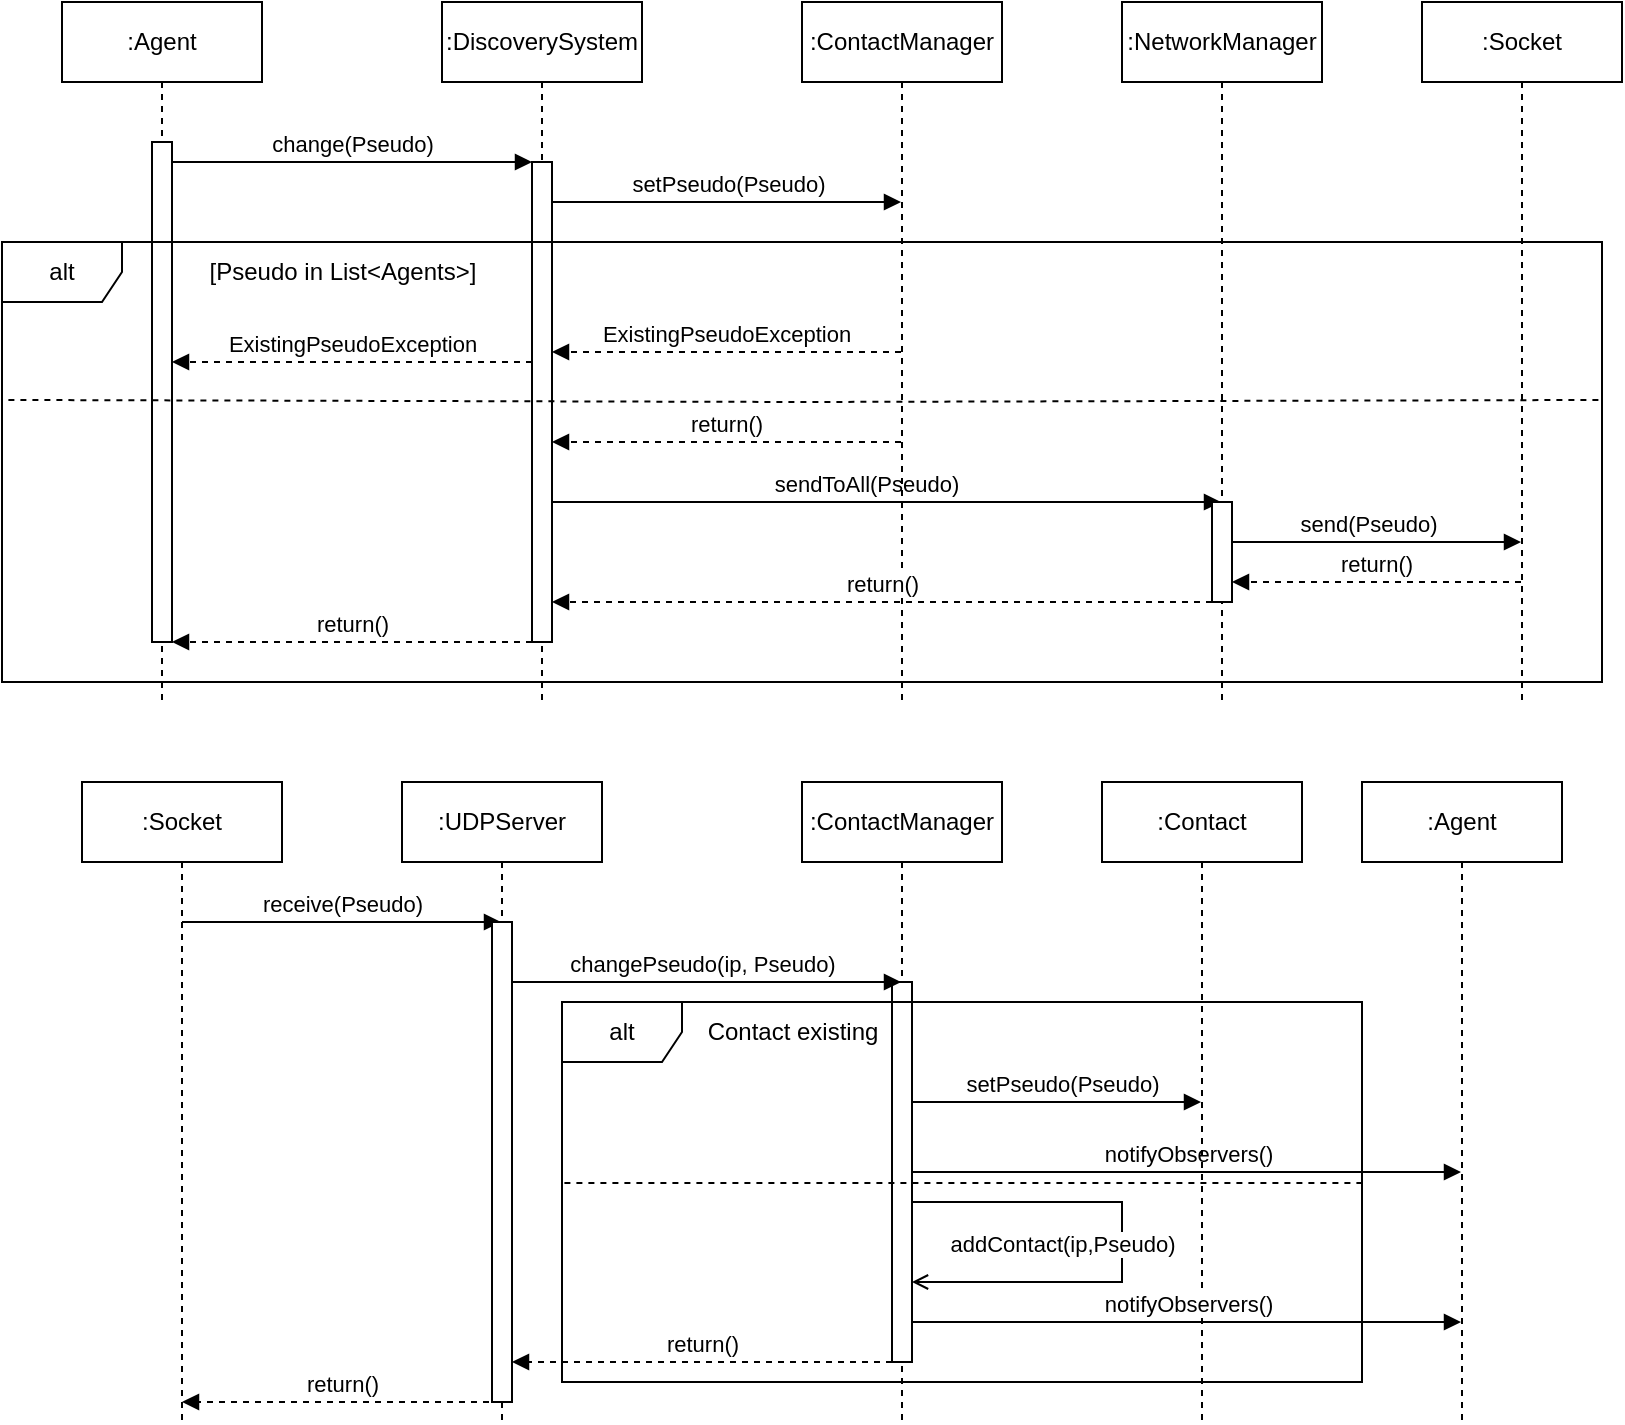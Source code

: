 <mxfile version="22.1.18" type="github">
  <diagram name="Page-1" id="2YBvvXClWsGukQMizWep">
    <mxGraphModel dx="1434" dy="732" grid="1" gridSize="10" guides="1" tooltips="1" connect="1" arrows="1" fold="1" page="1" pageScale="1" pageWidth="850" pageHeight="1100" math="0" shadow="0">
      <root>
        <mxCell id="0" />
        <mxCell id="1" parent="0" />
        <mxCell id="aM9ryv3xv72pqoxQDRHE-1" value=":Agent" style="shape=umlLifeline;perimeter=lifelinePerimeter;whiteSpace=wrap;html=1;container=0;dropTarget=0;collapsible=0;recursiveResize=0;outlineConnect=0;portConstraint=eastwest;newEdgeStyle={&quot;edgeStyle&quot;:&quot;elbowEdgeStyle&quot;,&quot;elbow&quot;:&quot;vertical&quot;,&quot;curved&quot;:0,&quot;rounded&quot;:0};" parent="1" vertex="1">
          <mxGeometry x="40" y="40" width="100" height="350" as="geometry" />
        </mxCell>
        <mxCell id="aM9ryv3xv72pqoxQDRHE-2" value="" style="html=1;points=[];perimeter=orthogonalPerimeter;outlineConnect=0;targetShapes=umlLifeline;portConstraint=eastwest;newEdgeStyle={&quot;edgeStyle&quot;:&quot;elbowEdgeStyle&quot;,&quot;elbow&quot;:&quot;vertical&quot;,&quot;curved&quot;:0,&quot;rounded&quot;:0};" parent="aM9ryv3xv72pqoxQDRHE-1" vertex="1">
          <mxGeometry x="45" y="70" width="10" height="250" as="geometry" />
        </mxCell>
        <mxCell id="aM9ryv3xv72pqoxQDRHE-5" value=":DiscoverySystem" style="shape=umlLifeline;perimeter=lifelinePerimeter;whiteSpace=wrap;html=1;container=0;dropTarget=0;collapsible=0;recursiveResize=0;outlineConnect=0;portConstraint=eastwest;newEdgeStyle={&quot;edgeStyle&quot;:&quot;elbowEdgeStyle&quot;,&quot;elbow&quot;:&quot;vertical&quot;,&quot;curved&quot;:0,&quot;rounded&quot;:0};" parent="1" vertex="1">
          <mxGeometry x="230" y="40" width="100" height="350" as="geometry" />
        </mxCell>
        <mxCell id="cc4XYzGoG_5n-Fmv61_O-27" value="" style="html=1;points=[];perimeter=orthogonalPerimeter;outlineConnect=0;targetShapes=umlLifeline;portConstraint=eastwest;newEdgeStyle={&quot;edgeStyle&quot;:&quot;elbowEdgeStyle&quot;,&quot;elbow&quot;:&quot;vertical&quot;,&quot;curved&quot;:0,&quot;rounded&quot;:0};" parent="aM9ryv3xv72pqoxQDRHE-5" vertex="1">
          <mxGeometry x="45" y="150" width="10" height="60" as="geometry" />
        </mxCell>
        <mxCell id="aM9ryv3xv72pqoxQDRHE-6" value="" style="html=1;points=[];perimeter=orthogonalPerimeter;outlineConnect=0;targetShapes=umlLifeline;portConstraint=eastwest;newEdgeStyle={&quot;edgeStyle&quot;:&quot;elbowEdgeStyle&quot;,&quot;elbow&quot;:&quot;vertical&quot;,&quot;curved&quot;:0,&quot;rounded&quot;:0};" parent="aM9ryv3xv72pqoxQDRHE-5" vertex="1">
          <mxGeometry x="45" y="80" width="10" height="240" as="geometry" />
        </mxCell>
        <mxCell id="aM9ryv3xv72pqoxQDRHE-7" value="change(Pseudo)" style="html=1;verticalAlign=bottom;endArrow=block;edgeStyle=elbowEdgeStyle;elbow=vertical;curved=0;rounded=0;" parent="1" source="aM9ryv3xv72pqoxQDRHE-2" target="aM9ryv3xv72pqoxQDRHE-6" edge="1">
          <mxGeometry relative="1" as="geometry">
            <mxPoint x="195" y="130" as="sourcePoint" />
            <Array as="points">
              <mxPoint x="180" y="120" />
            </Array>
          </mxGeometry>
        </mxCell>
        <mxCell id="cc4XYzGoG_5n-Fmv61_O-1" value=":Socket" style="shape=umlLifeline;perimeter=lifelinePerimeter;whiteSpace=wrap;html=1;container=0;dropTarget=0;collapsible=0;recursiveResize=0;outlineConnect=0;portConstraint=eastwest;newEdgeStyle={&quot;edgeStyle&quot;:&quot;elbowEdgeStyle&quot;,&quot;elbow&quot;:&quot;vertical&quot;,&quot;curved&quot;:0,&quot;rounded&quot;:0};" parent="1" vertex="1">
          <mxGeometry x="720" y="40" width="100" height="350" as="geometry" />
        </mxCell>
        <mxCell id="cc4XYzGoG_5n-Fmv61_O-3" value="sendToAll(Pseudo)" style="html=1;verticalAlign=bottom;endArrow=block;edgeStyle=elbowEdgeStyle;elbow=vertical;curved=0;rounded=0;" parent="1" edge="1">
          <mxGeometry x="-0.065" relative="1" as="geometry">
            <mxPoint x="285" y="290" as="sourcePoint" />
            <Array as="points">
              <mxPoint x="485" y="290" />
            </Array>
            <mxPoint x="619.5" y="290" as="targetPoint" />
            <mxPoint as="offset" />
          </mxGeometry>
        </mxCell>
        <mxCell id="cc4XYzGoG_5n-Fmv61_O-39" value="return()" style="html=1;verticalAlign=bottom;endArrow=block;edgeStyle=elbowEdgeStyle;elbow=vertical;curved=0;rounded=0;dashed=1;" parent="1" edge="1" target="YyPJEFvh9eZEHFCb_p-n-3" source="cc4XYzGoG_5n-Fmv61_O-1">
          <mxGeometry relative="1" as="geometry">
            <mxPoint x="762.5" y="330" as="sourcePoint" />
            <Array as="points">
              <mxPoint x="628" y="330" />
            </Array>
            <mxPoint x="477.5" y="330" as="targetPoint" />
          </mxGeometry>
        </mxCell>
        <mxCell id="cc4XYzGoG_5n-Fmv61_O-40" value="ExistingPseudoException" style="html=1;verticalAlign=bottom;endArrow=block;edgeStyle=elbowEdgeStyle;elbow=vertical;curved=0;rounded=0;dashed=1;" parent="1" edge="1" source="cc4XYzGoG_5n-Fmv61_O-27">
          <mxGeometry relative="1" as="geometry">
            <mxPoint x="385" y="220" as="sourcePoint" />
            <Array as="points">
              <mxPoint x="240" y="220" />
            </Array>
            <mxPoint x="95" y="220" as="targetPoint" />
          </mxGeometry>
        </mxCell>
        <mxCell id="cc4XYzGoG_5n-Fmv61_O-9" value="alt" style="shape=umlFrame;whiteSpace=wrap;html=1;pointerEvents=0;" parent="1" vertex="1">
          <mxGeometry x="10" y="160" width="800" height="220" as="geometry" />
        </mxCell>
        <mxCell id="cc4XYzGoG_5n-Fmv61_O-22" value="" style="endArrow=none;html=1;rounded=0;exitX=0.004;exitY=0.359;exitDx=0;exitDy=0;exitPerimeter=0;entryX=0.998;entryY=0.359;entryDx=0;entryDy=0;entryPerimeter=0;dashed=1;strokeWidth=1;" parent="1" source="cc4XYzGoG_5n-Fmv61_O-9" target="cc4XYzGoG_5n-Fmv61_O-9" edge="1">
          <mxGeometry width="50" height="50" relative="1" as="geometry">
            <mxPoint x="196.552" y="525" as="sourcePoint" />
            <mxPoint x="262.069" y="475" as="targetPoint" />
            <Array as="points">
              <mxPoint x="410" y="240" />
            </Array>
          </mxGeometry>
        </mxCell>
        <mxCell id="e0DODWWpl7K0-P-gAAIu-1" value="[Pseudo in List&amp;lt;Agents&amp;gt;]" style="text;html=1;align=center;verticalAlign=middle;resizable=0;points=[];autosize=1;strokeColor=none;fillColor=none;" parent="1" vertex="1">
          <mxGeometry x="100" y="160" width="160" height="30" as="geometry" />
        </mxCell>
        <mxCell id="e0DODWWpl7K0-P-gAAIu-2" value="" style="html=1;points=[];perimeter=orthogonalPerimeter;outlineConnect=0;targetShapes=umlLifeline;portConstraint=eastwest;newEdgeStyle={&quot;edgeStyle&quot;:&quot;elbowEdgeStyle&quot;,&quot;elbow&quot;:&quot;vertical&quot;,&quot;curved&quot;:0,&quot;rounded&quot;:0};" parent="1" vertex="1">
          <mxGeometry x="455" y="630" width="10" height="60" as="geometry" />
        </mxCell>
        <mxCell id="e0DODWWpl7K0-P-gAAIu-3" value=":Socket" style="shape=umlLifeline;perimeter=lifelinePerimeter;whiteSpace=wrap;html=1;container=0;dropTarget=0;collapsible=0;recursiveResize=0;outlineConnect=0;portConstraint=eastwest;newEdgeStyle={&quot;edgeStyle&quot;:&quot;elbowEdgeStyle&quot;,&quot;elbow&quot;:&quot;vertical&quot;,&quot;curved&quot;:0,&quot;rounded&quot;:0};" parent="1" vertex="1">
          <mxGeometry x="50" y="430" width="100" height="320" as="geometry" />
        </mxCell>
        <mxCell id="e0DODWWpl7K0-P-gAAIu-7" value="receive(Pseudo)" style="html=1;verticalAlign=bottom;endArrow=block;edgeStyle=elbowEdgeStyle;elbow=vertical;curved=0;rounded=0;" parent="1" source="e0DODWWpl7K0-P-gAAIu-3" target="YyPJEFvh9eZEHFCb_p-n-6" edge="1">
          <mxGeometry relative="1" as="geometry">
            <mxPoint x="205" y="520" as="sourcePoint" />
            <Array as="points">
              <mxPoint x="170" y="500" />
            </Array>
          </mxGeometry>
        </mxCell>
        <mxCell id="e0DODWWpl7K0-P-gAAIu-8" value=":ContactManager" style="shape=umlLifeline;perimeter=lifelinePerimeter;whiteSpace=wrap;html=1;container=0;dropTarget=0;collapsible=0;recursiveResize=0;outlineConnect=0;portConstraint=eastwest;newEdgeStyle={&quot;edgeStyle&quot;:&quot;elbowEdgeStyle&quot;,&quot;elbow&quot;:&quot;vertical&quot;,&quot;curved&quot;:0,&quot;rounded&quot;:0};" parent="1" vertex="1">
          <mxGeometry x="410" y="430" width="100" height="320" as="geometry" />
        </mxCell>
        <mxCell id="e0DODWWpl7K0-P-gAAIu-4" value="" style="html=1;points=[];perimeter=orthogonalPerimeter;outlineConnect=0;targetShapes=umlLifeline;portConstraint=eastwest;newEdgeStyle={&quot;edgeStyle&quot;:&quot;elbowEdgeStyle&quot;,&quot;elbow&quot;:&quot;vertical&quot;,&quot;curved&quot;:0,&quot;rounded&quot;:0};" parent="e0DODWWpl7K0-P-gAAIu-8" vertex="1">
          <mxGeometry x="45" y="100" width="10" height="190" as="geometry" />
        </mxCell>
        <mxCell id="e0DODWWpl7K0-P-gAAIu-9" value="changePseudo(ip, Pseudo)" style="html=1;verticalAlign=bottom;endArrow=block;edgeStyle=elbowEdgeStyle;elbow=vertical;curved=0;rounded=0;" parent="1" target="e0DODWWpl7K0-P-gAAIu-8" edge="1">
          <mxGeometry relative="1" as="geometry">
            <mxPoint x="259.75" y="530" as="sourcePoint" />
            <Array as="points">
              <mxPoint x="400.25" y="530" />
            </Array>
            <mxPoint x="460.25" y="531" as="targetPoint" />
          </mxGeometry>
        </mxCell>
        <mxCell id="e0DODWWpl7K0-P-gAAIu-18" value=":ContactManager" style="shape=umlLifeline;perimeter=lifelinePerimeter;whiteSpace=wrap;html=1;container=0;dropTarget=0;collapsible=0;recursiveResize=0;outlineConnect=0;portConstraint=eastwest;newEdgeStyle={&quot;edgeStyle&quot;:&quot;elbowEdgeStyle&quot;,&quot;elbow&quot;:&quot;vertical&quot;,&quot;curved&quot;:0,&quot;rounded&quot;:0};" parent="1" vertex="1">
          <mxGeometry x="410" y="40" width="100" height="350" as="geometry" />
        </mxCell>
        <mxCell id="e0DODWWpl7K0-P-gAAIu-19" value="setPseudo(Pseudo)" style="html=1;verticalAlign=bottom;endArrow=block;edgeStyle=elbowEdgeStyle;elbow=vertical;curved=0;rounded=0;" parent="1" edge="1" target="e0DODWWpl7K0-P-gAAIu-18" source="aM9ryv3xv72pqoxQDRHE-6">
          <mxGeometry relative="1" as="geometry">
            <mxPoint x="285" y="150" as="sourcePoint" />
            <Array as="points">
              <mxPoint x="400" y="140" />
              <mxPoint x="370" y="150" />
            </Array>
            <mxPoint x="459.5" y="150" as="targetPoint" />
          </mxGeometry>
        </mxCell>
        <mxCell id="e0DODWWpl7K0-P-gAAIu-20" value="ExistingPseudoException" style="html=1;verticalAlign=bottom;endArrow=block;edgeStyle=elbowEdgeStyle;elbow=vertical;curved=0;rounded=0;dashed=1;" parent="1" source="e0DODWWpl7K0-P-gAAIu-18" target="aM9ryv3xv72pqoxQDRHE-6" edge="1">
          <mxGeometry relative="1" as="geometry">
            <mxPoint x="630" y="209.5" as="sourcePoint" />
            <Array as="points">
              <mxPoint x="485" y="209.5" />
            </Array>
            <mxPoint x="340" y="209.5" as="targetPoint" />
          </mxGeometry>
        </mxCell>
        <mxCell id="e0DODWWpl7K0-P-gAAIu-21" value="return()" style="html=1;verticalAlign=bottom;endArrow=block;edgeStyle=elbowEdgeStyle;elbow=vertical;curved=0;rounded=0;dashed=1;" parent="1" edge="1" target="aM9ryv3xv72pqoxQDRHE-6" source="e0DODWWpl7K0-P-gAAIu-18">
          <mxGeometry relative="1" as="geometry">
            <mxPoint x="455" y="260.5" as="sourcePoint" />
            <Array as="points">
              <mxPoint x="350" y="260" />
            </Array>
            <mxPoint x="260" y="260.5" as="targetPoint" />
          </mxGeometry>
        </mxCell>
        <mxCell id="e0DODWWpl7K0-P-gAAIu-22" value=":Agent" style="shape=umlLifeline;perimeter=lifelinePerimeter;whiteSpace=wrap;html=1;container=0;dropTarget=0;collapsible=0;recursiveResize=0;outlineConnect=0;portConstraint=eastwest;newEdgeStyle={&quot;edgeStyle&quot;:&quot;elbowEdgeStyle&quot;,&quot;elbow&quot;:&quot;vertical&quot;,&quot;curved&quot;:0,&quot;rounded&quot;:0};" parent="1" vertex="1">
          <mxGeometry x="690" y="430" width="100" height="320" as="geometry" />
        </mxCell>
        <mxCell id="e0DODWWpl7K0-P-gAAIu-24" value="notifyObservers()" style="html=1;verticalAlign=bottom;endArrow=block;edgeStyle=elbowEdgeStyle;elbow=vertical;curved=0;rounded=0;endFill=1;" parent="1" source="e0DODWWpl7K0-P-gAAIu-4" target="e0DODWWpl7K0-P-gAAIu-22" edge="1">
          <mxGeometry relative="1" as="geometry">
            <mxPoint x="472.25" y="610" as="sourcePoint" />
            <Array as="points">
              <mxPoint x="747.75" y="610" />
              <mxPoint x="607.75" y="609" />
            </Array>
            <mxPoint x="676.75" y="610" as="targetPoint" />
          </mxGeometry>
        </mxCell>
        <mxCell id="e0DODWWpl7K0-P-gAAIu-25" value="return()" style="html=1;verticalAlign=bottom;endArrow=block;edgeStyle=elbowEdgeStyle;elbow=vertical;curved=0;rounded=0;dashed=1;" parent="1" edge="1" target="e0DODWWpl7K0-P-gAAIu-3" source="YyPJEFvh9eZEHFCb_p-n-6">
          <mxGeometry relative="1" as="geometry">
            <mxPoint x="260" y="740" as="sourcePoint" />
            <Array as="points">
              <mxPoint x="155.5" y="740" />
            </Array>
            <mxPoint x="45" y="740" as="targetPoint" />
          </mxGeometry>
        </mxCell>
        <mxCell id="YyPJEFvh9eZEHFCb_p-n-1" value=":NetworkManager" style="shape=umlLifeline;perimeter=lifelinePerimeter;whiteSpace=wrap;html=1;container=0;dropTarget=0;collapsible=0;recursiveResize=0;outlineConnect=0;portConstraint=eastwest;newEdgeStyle={&quot;edgeStyle&quot;:&quot;elbowEdgeStyle&quot;,&quot;elbow&quot;:&quot;vertical&quot;,&quot;curved&quot;:0,&quot;rounded&quot;:0};" vertex="1" parent="1">
          <mxGeometry x="570" y="40" width="100" height="350" as="geometry" />
        </mxCell>
        <mxCell id="YyPJEFvh9eZEHFCb_p-n-3" value="" style="html=1;points=[];perimeter=orthogonalPerimeter;outlineConnect=0;targetShapes=umlLifeline;portConstraint=eastwest;newEdgeStyle={&quot;edgeStyle&quot;:&quot;elbowEdgeStyle&quot;,&quot;elbow&quot;:&quot;vertical&quot;,&quot;curved&quot;:0,&quot;rounded&quot;:0};" vertex="1" parent="YyPJEFvh9eZEHFCb_p-n-1">
          <mxGeometry x="45" y="250" width="10" height="50" as="geometry" />
        </mxCell>
        <mxCell id="YyPJEFvh9eZEHFCb_p-n-2" value="send(Pseudo)" style="html=1;verticalAlign=bottom;endArrow=block;edgeStyle=elbowEdgeStyle;elbow=vertical;curved=0;rounded=0;" edge="1" parent="1" source="YyPJEFvh9eZEHFCb_p-n-3">
          <mxGeometry x="-0.065" relative="1" as="geometry">
            <mxPoint x="619.5" y="310" as="sourcePoint" />
            <Array as="points">
              <mxPoint x="700" y="310" />
            </Array>
            <mxPoint x="769.5" y="310" as="targetPoint" />
            <mxPoint as="offset" />
          </mxGeometry>
        </mxCell>
        <mxCell id="YyPJEFvh9eZEHFCb_p-n-4" value="return()" style="html=1;verticalAlign=bottom;endArrow=block;edgeStyle=elbowEdgeStyle;elbow=vertical;curved=0;rounded=0;dashed=1;" edge="1" parent="1" target="aM9ryv3xv72pqoxQDRHE-6">
          <mxGeometry relative="1" as="geometry">
            <mxPoint x="615" y="340" as="sourcePoint" />
            <Array as="points" />
            <mxPoint x="459.5" y="340" as="targetPoint" />
          </mxGeometry>
        </mxCell>
        <mxCell id="YyPJEFvh9eZEHFCb_p-n-5" value="return()" style="html=1;verticalAlign=bottom;endArrow=block;edgeStyle=elbowEdgeStyle;elbow=vertical;curved=0;rounded=0;dashed=1;" edge="1" parent="1" source="aM9ryv3xv72pqoxQDRHE-6">
          <mxGeometry relative="1" as="geometry">
            <mxPoint x="425" y="360" as="sourcePoint" />
            <Array as="points" />
            <mxPoint x="95" y="360" as="targetPoint" />
          </mxGeometry>
        </mxCell>
        <mxCell id="YyPJEFvh9eZEHFCb_p-n-6" value=":UDPServer" style="shape=umlLifeline;perimeter=lifelinePerimeter;whiteSpace=wrap;html=1;container=0;dropTarget=0;collapsible=0;recursiveResize=0;outlineConnect=0;portConstraint=eastwest;newEdgeStyle={&quot;edgeStyle&quot;:&quot;elbowEdgeStyle&quot;,&quot;elbow&quot;:&quot;vertical&quot;,&quot;curved&quot;:0,&quot;rounded&quot;:0};" vertex="1" parent="1">
          <mxGeometry x="210" y="430" width="100" height="320" as="geometry" />
        </mxCell>
        <mxCell id="YyPJEFvh9eZEHFCb_p-n-7" value="" style="html=1;points=[];perimeter=orthogonalPerimeter;outlineConnect=0;targetShapes=umlLifeline;portConstraint=eastwest;newEdgeStyle={&quot;edgeStyle&quot;:&quot;elbowEdgeStyle&quot;,&quot;elbow&quot;:&quot;vertical&quot;,&quot;curved&quot;:0,&quot;rounded&quot;:0};" vertex="1" parent="YyPJEFvh9eZEHFCb_p-n-6">
          <mxGeometry x="45" y="70" width="10" height="240" as="geometry" />
        </mxCell>
        <mxCell id="YyPJEFvh9eZEHFCb_p-n-8" value="alt" style="shape=umlFrame;whiteSpace=wrap;html=1;pointerEvents=0;" vertex="1" parent="1">
          <mxGeometry x="290" y="540" width="400" height="190" as="geometry" />
        </mxCell>
        <mxCell id="YyPJEFvh9eZEHFCb_p-n-9" value="Contact existing" style="text;html=1;align=center;verticalAlign=middle;resizable=0;points=[];autosize=1;strokeColor=none;fillColor=none;" vertex="1" parent="1">
          <mxGeometry x="350" y="540" width="110" height="30" as="geometry" />
        </mxCell>
        <mxCell id="YyPJEFvh9eZEHFCb_p-n-11" value=":Contact" style="shape=umlLifeline;perimeter=lifelinePerimeter;whiteSpace=wrap;html=1;container=0;dropTarget=0;collapsible=0;recursiveResize=0;outlineConnect=0;portConstraint=eastwest;newEdgeStyle={&quot;edgeStyle&quot;:&quot;elbowEdgeStyle&quot;,&quot;elbow&quot;:&quot;vertical&quot;,&quot;curved&quot;:0,&quot;rounded&quot;:0};" vertex="1" parent="1">
          <mxGeometry x="560" y="430" width="100" height="320" as="geometry" />
        </mxCell>
        <mxCell id="YyPJEFvh9eZEHFCb_p-n-10" value="setPseudo(Pseudo)" style="html=1;verticalAlign=bottom;endArrow=block;edgeStyle=elbowEdgeStyle;elbow=vertical;curved=0;rounded=0;endFill=1;" edge="1" parent="1" source="e0DODWWpl7K0-P-gAAIu-4" target="YyPJEFvh9eZEHFCb_p-n-11">
          <mxGeometry x="0.038" relative="1" as="geometry">
            <mxPoint x="460" y="590" as="sourcePoint" />
            <Array as="points">
              <mxPoint x="540" y="590" />
            </Array>
            <mxPoint x="604.5" y="590" as="targetPoint" />
            <mxPoint as="offset" />
          </mxGeometry>
        </mxCell>
        <mxCell id="YyPJEFvh9eZEHFCb_p-n-12" value="" style="endArrow=none;html=1;rounded=0;dashed=1;strokeWidth=1;entryX=1;entryY=0.476;entryDx=0;entryDy=0;entryPerimeter=0;exitX=0.003;exitY=0.476;exitDx=0;exitDy=0;exitPerimeter=0;" edge="1" parent="1" source="YyPJEFvh9eZEHFCb_p-n-8" target="YyPJEFvh9eZEHFCb_p-n-8">
          <mxGeometry width="50" height="50" relative="1" as="geometry">
            <mxPoint x="290" y="620" as="sourcePoint" />
            <mxPoint x="680" y="620" as="targetPoint" />
            <Array as="points" />
          </mxGeometry>
        </mxCell>
        <mxCell id="YyPJEFvh9eZEHFCb_p-n-13" value="addContact(ip,Pseudo)" style="html=1;verticalAlign=bottom;endArrow=open;edgeStyle=elbowEdgeStyle;elbow=vertical;curved=0;rounded=0;endFill=0;" edge="1" parent="1" source="e0DODWWpl7K0-P-gAAIu-2" target="e0DODWWpl7K0-P-gAAIu-2">
          <mxGeometry x="0.4" y="-10" relative="1" as="geometry">
            <mxPoint x="499.5" y="630" as="sourcePoint" />
            <Array as="points">
              <mxPoint x="570" y="680" />
            </Array>
            <mxPoint x="499.5" y="690" as="targetPoint" />
            <mxPoint as="offset" />
          </mxGeometry>
        </mxCell>
        <mxCell id="YyPJEFvh9eZEHFCb_p-n-14" value="notifyObservers()" style="html=1;verticalAlign=bottom;endArrow=block;edgeStyle=elbowEdgeStyle;elbow=vertical;curved=0;rounded=0;endFill=1;" edge="1" parent="1" source="e0DODWWpl7K0-P-gAAIu-4" target="e0DODWWpl7K0-P-gAAIu-22">
          <mxGeometry relative="1" as="geometry">
            <mxPoint x="465" y="695" as="sourcePoint" />
            <Array as="points">
              <mxPoint x="680" y="700" />
              <mxPoint x="607.75" y="689" />
            </Array>
            <mxPoint x="740" y="695" as="targetPoint" />
          </mxGeometry>
        </mxCell>
        <mxCell id="e0DODWWpl7K0-P-gAAIu-10" value="return()" style="html=1;verticalAlign=bottom;endArrow=block;edgeStyle=elbowEdgeStyle;elbow=vertical;curved=0;rounded=0;dashed=1;" parent="1" edge="1" target="YyPJEFvh9eZEHFCb_p-n-7" source="e0DODWWpl7K0-P-gAAIu-4">
          <mxGeometry relative="1" as="geometry">
            <mxPoint x="455" y="720" as="sourcePoint" />
            <Array as="points">
              <mxPoint x="351" y="720" />
            </Array>
            <mxPoint x="200.5" y="720" as="targetPoint" />
          </mxGeometry>
        </mxCell>
      </root>
    </mxGraphModel>
  </diagram>
</mxfile>
